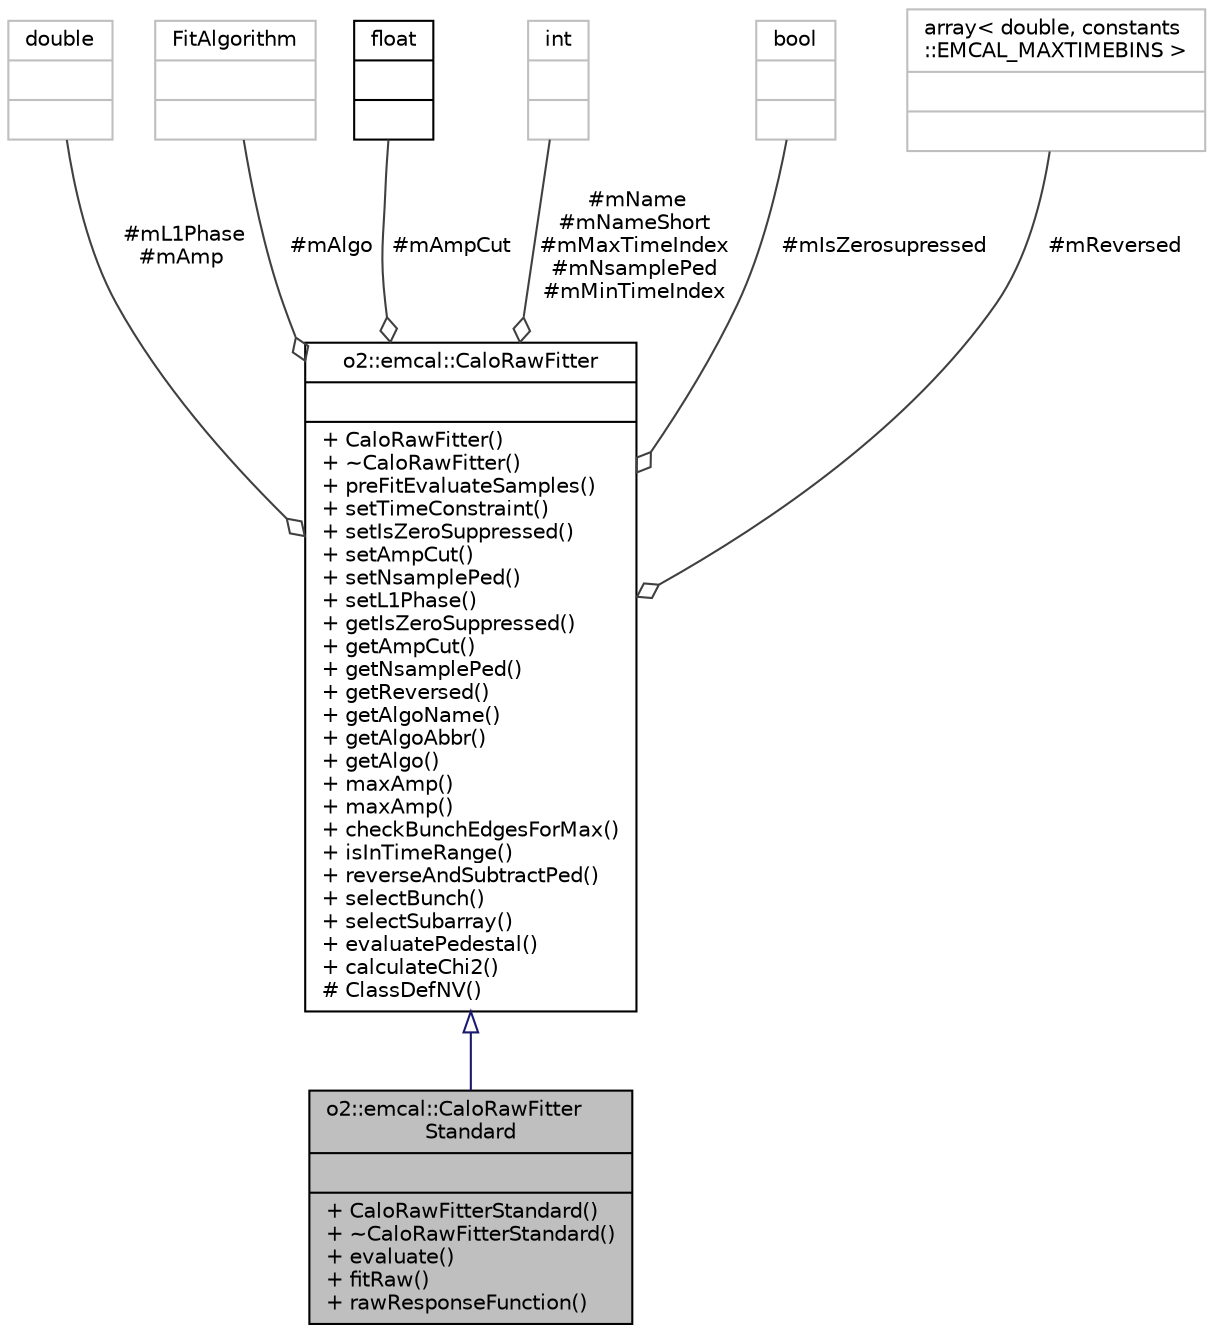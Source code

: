 digraph "o2::emcal::CaloRawFitterStandard"
{
 // INTERACTIVE_SVG=YES
  bgcolor="transparent";
  edge [fontname="Helvetica",fontsize="10",labelfontname="Helvetica",labelfontsize="10"];
  node [fontname="Helvetica",fontsize="10",shape=record];
  Node2 [label="{o2::emcal::CaloRawFitter\lStandard\n||+ CaloRawFitterStandard()\l+ ~CaloRawFitterStandard()\l+ evaluate()\l+ fitRaw()\l+ rawResponseFunction()\l}",height=0.2,width=0.4,color="black", fillcolor="grey75", style="filled", fontcolor="black"];
  Node3 -> Node2 [dir="back",color="midnightblue",fontsize="10",style="solid",arrowtail="onormal",fontname="Helvetica"];
  Node3 [label="{o2::emcal::CaloRawFitter\n||+ CaloRawFitter()\l+ ~CaloRawFitter()\l+ preFitEvaluateSamples()\l+ setTimeConstraint()\l+ setIsZeroSuppressed()\l+ setAmpCut()\l+ setNsamplePed()\l+ setL1Phase()\l+ getIsZeroSuppressed()\l+ getAmpCut()\l+ getNsamplePed()\l+ getReversed()\l+ getAlgoName()\l+ getAlgoAbbr()\l+ getAlgo()\l+ maxAmp()\l+ maxAmp()\l+ checkBunchEdgesForMax()\l+ isInTimeRange()\l+ reverseAndSubtractPed()\l+ selectBunch()\l+ selectSubarray()\l+ evaluatePedestal()\l+ calculateChi2()\l# ClassDefNV()\l}",height=0.2,width=0.4,color="black",URL="$d8/d83/classo2_1_1emcal_1_1CaloRawFitter.html"];
  Node4 -> Node3 [color="grey25",fontsize="10",style="solid",label=" #mL1Phase\n#mAmp" ,arrowhead="odiamond",fontname="Helvetica"];
  Node4 [label="{double\n||}",height=0.2,width=0.4,color="grey75"];
  Node5 -> Node3 [color="grey25",fontsize="10",style="solid",label=" #mAlgo" ,arrowhead="odiamond",fontname="Helvetica"];
  Node5 [label="{FitAlgorithm\n||}",height=0.2,width=0.4,color="grey75"];
  Node6 -> Node3 [color="grey25",fontsize="10",style="solid",label=" #mAmpCut" ,arrowhead="odiamond",fontname="Helvetica"];
  Node6 [label="{float\n||}",height=0.2,width=0.4,color="black",URL="$d4/dc3/classfloat.html"];
  Node7 -> Node3 [color="grey25",fontsize="10",style="solid",label=" #mName\n#mNameShort\n#mMaxTimeIndex\n#mNsamplePed\n#mMinTimeIndex" ,arrowhead="odiamond",fontname="Helvetica"];
  Node7 [label="{int\n||}",height=0.2,width=0.4,color="grey75"];
  Node8 -> Node3 [color="grey25",fontsize="10",style="solid",label=" #mIsZerosupressed" ,arrowhead="odiamond",fontname="Helvetica"];
  Node8 [label="{bool\n||}",height=0.2,width=0.4,color="grey75"];
  Node9 -> Node3 [color="grey25",fontsize="10",style="solid",label=" #mReversed" ,arrowhead="odiamond",fontname="Helvetica"];
  Node9 [label="{array\< double, constants\l::EMCAL_MAXTIMEBINS \>\n||}",height=0.2,width=0.4,color="grey75"];
}
